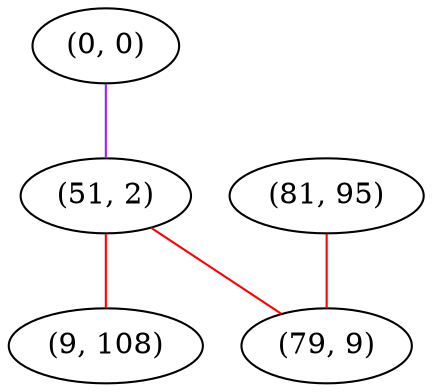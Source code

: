 graph "" {
"(0, 0)";
"(51, 2)";
"(81, 95)";
"(9, 108)";
"(79, 9)";
"(0, 0)" -- "(51, 2)"  [color=purple, key=0, weight=4];
"(51, 2)" -- "(9, 108)"  [color=red, key=0, weight=1];
"(51, 2)" -- "(79, 9)"  [color=red, key=0, weight=1];
"(81, 95)" -- "(79, 9)"  [color=red, key=0, weight=1];
}
